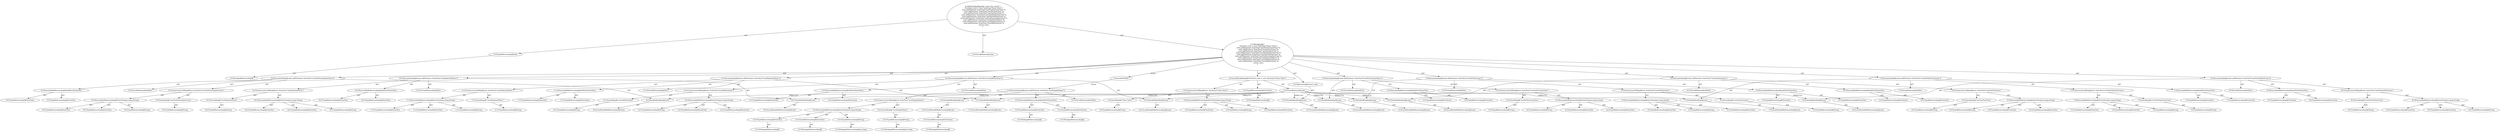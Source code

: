 digraph "suite#?" {
0 [label="2:CtTypeReferenceImpl@Test" shape=ellipse]
1 [label="2:CtPackageReferenceImpl@" shape=ellipse]
2 [label="2:CtVirtualElement@suite" shape=ellipse]
3 [label="3:CtTypeReferenceImpl@TestSuite" shape=ellipse]
4 [label="3:CtPackageReferenceImpl@" shape=ellipse]
5 [label="3:CtExecutableReferenceImpl@TestSuite(java.lang.String)" shape=ellipse]
6 [label="3:CtTypeReferenceImpl@TestSuite" shape=ellipse]
7 [label="3:CtTypeReferenceImpl@TestSuite" shape=ellipse]
8 [label="3:CtTypeReferenceImpl@String" shape=ellipse]
9 [label="3:CtLiteralImpl@\"Suite Tests\"" shape=ellipse]
10 [label="3:CtTypeReferenceImpl@String" shape=ellipse]
11 [label="3:CtConstructorCallImpl@new TestSuite(\"Suite Tests\")" shape=ellipse]
12 [label="3:CtVirtualElement@suite" shape=ellipse]
13 [label="3:CtLocalVariableImpl@TestSuite suite = new TestSuite(\"Suite Tests\")" shape=ellipse]
14 [label="4:CtExecutableReferenceImpl@addTest(SuiteTest)" shape=ellipse]
15 [label="4:CtTypeReferenceImpl@TestSuite" shape=ellipse]
16 [label="4:CtTypeReferenceImpl@SuiteTest" shape=ellipse]
17 [label="4:CtVirtualElement@addTest" shape=ellipse]
18 [label="4:CtVariableReadImpl@suite" shape=ellipse]
19 [label="4:CtLocalVariableReferenceImpl@suite" shape=ellipse]
20 [label="4:CtExecutableReferenceImpl@SuiteTest(java.lang.String)" shape=ellipse]
21 [label="4:CtTypeReferenceImpl@SuiteTest" shape=ellipse]
22 [label="4:CtTypeReferenceImpl@SuiteTest" shape=ellipse]
23 [label="4:CtTypeReferenceImpl@String" shape=ellipse]
24 [label="4:CtLiteralImpl@\"testNoTestCaseClass\"" shape=ellipse]
25 [label="4:CtTypeReferenceImpl@String" shape=ellipse]
26 [label="4:CtConstructorCallImpl@new SuiteTest(\"testNoTestCaseClass\")" shape=ellipse]
27 [label="4:CtInvocationImpl@suite.addTest(new SuiteTest(\"testNoTestCaseClass\"))" shape=ellipse]
28 [label="5:CtExecutableReferenceImpl@addTest(SuiteTest)" shape=ellipse]
29 [label="5:CtTypeReferenceImpl@TestSuite" shape=ellipse]
30 [label="5:CtTypeReferenceImpl@SuiteTest" shape=ellipse]
31 [label="5:CtVirtualElement@addTest" shape=ellipse]
32 [label="5:CtVariableReadImpl@suite" shape=ellipse]
33 [label="5:CtLocalVariableReferenceImpl@suite" shape=ellipse]
34 [label="5:CtExecutableReferenceImpl@SuiteTest(java.lang.String)" shape=ellipse]
35 [label="5:CtTypeReferenceImpl@SuiteTest" shape=ellipse]
36 [label="5:CtTypeReferenceImpl@SuiteTest" shape=ellipse]
37 [label="5:CtTypeReferenceImpl@String" shape=ellipse]
38 [label="5:CtLiteralImpl@\"testNoTestCases\"" shape=ellipse]
39 [label="5:CtTypeReferenceImpl@String" shape=ellipse]
40 [label="5:CtConstructorCallImpl@new SuiteTest(\"testNoTestCases\")" shape=ellipse]
41 [label="5:CtInvocationImpl@suite.addTest(new SuiteTest(\"testNoTestCases\"))" shape=ellipse]
42 [label="6:CtExecutableReferenceImpl@addTest(SuiteTest)" shape=ellipse]
43 [label="6:CtTypeReferenceImpl@TestSuite" shape=ellipse]
44 [label="6:CtTypeReferenceImpl@SuiteTest" shape=ellipse]
45 [label="6:CtVirtualElement@addTest" shape=ellipse]
46 [label="6:CtVariableReadImpl@suite" shape=ellipse]
47 [label="6:CtLocalVariableReferenceImpl@suite" shape=ellipse]
48 [label="6:CtExecutableReferenceImpl@SuiteTest(java.lang.String)" shape=ellipse]
49 [label="6:CtTypeReferenceImpl@SuiteTest" shape=ellipse]
50 [label="6:CtTypeReferenceImpl@SuiteTest" shape=ellipse]
51 [label="6:CtTypeReferenceImpl@String" shape=ellipse]
52 [label="6:CtLiteralImpl@\"testOneTestCase\"" shape=ellipse]
53 [label="6:CtTypeReferenceImpl@String" shape=ellipse]
54 [label="6:CtConstructorCallImpl@new SuiteTest(\"testOneTestCase\")" shape=ellipse]
55 [label="6:CtInvocationImpl@suite.addTest(new SuiteTest(\"testOneTestCase\"))" shape=ellipse]
56 [label="7:CtExecutableReferenceImpl@addTest(SuiteTest)" shape=ellipse]
57 [label="7:CtTypeReferenceImpl@TestSuite" shape=ellipse]
58 [label="7:CtTypeReferenceImpl@SuiteTest" shape=ellipse]
59 [label="7:CtVirtualElement@addTest" shape=ellipse]
60 [label="7:CtVariableReadImpl@suite" shape=ellipse]
61 [label="7:CtLocalVariableReferenceImpl@suite" shape=ellipse]
62 [label="7:CtExecutableReferenceImpl@SuiteTest(java.lang.String)" shape=ellipse]
63 [label="7:CtTypeReferenceImpl@SuiteTest" shape=ellipse]
64 [label="7:CtTypeReferenceImpl@SuiteTest" shape=ellipse]
65 [label="7:CtTypeReferenceImpl@String" shape=ellipse]
66 [label="7:CtLiteralImpl@\"testNotPublicTestCase\"" shape=ellipse]
67 [label="7:CtTypeReferenceImpl@String" shape=ellipse]
68 [label="7:CtConstructorCallImpl@new SuiteTest(\"testNotPublicTestCase\")" shape=ellipse]
69 [label="7:CtInvocationImpl@suite.addTest(new SuiteTest(\"testNotPublicTestCase\"))" shape=ellipse]
70 [label="8:CtExecutableReferenceImpl@addTest(SuiteTest)" shape=ellipse]
71 [label="8:CtTypeReferenceImpl@TestSuite" shape=ellipse]
72 [label="8:CtTypeReferenceImpl@SuiteTest" shape=ellipse]
73 [label="8:CtVirtualElement@addTest" shape=ellipse]
74 [label="8:CtVariableReadImpl@suite" shape=ellipse]
75 [label="8:CtLocalVariableReferenceImpl@suite" shape=ellipse]
76 [label="8:CtExecutableReferenceImpl@SuiteTest(java.lang.String)" shape=ellipse]
77 [label="8:CtTypeReferenceImpl@SuiteTest" shape=ellipse]
78 [label="8:CtTypeReferenceImpl@SuiteTest" shape=ellipse]
79 [label="8:CtTypeReferenceImpl@String" shape=ellipse]
80 [label="8:CtLiteralImpl@\"testNotVoidTestCase\"" shape=ellipse]
81 [label="8:CtTypeReferenceImpl@String" shape=ellipse]
82 [label="8:CtConstructorCallImpl@new SuiteTest(\"testNotVoidTestCase\")" shape=ellipse]
83 [label="8:CtInvocationImpl@suite.addTest(new SuiteTest(\"testNotVoidTestCase\"))" shape=ellipse]
84 [label="9:CtExecutableReferenceImpl@addTest(SuiteTest)" shape=ellipse]
85 [label="9:CtTypeReferenceImpl@TestSuite" shape=ellipse]
86 [label="9:CtTypeReferenceImpl@SuiteTest" shape=ellipse]
87 [label="9:CtVirtualElement@addTest" shape=ellipse]
88 [label="9:CtVariableReadImpl@suite" shape=ellipse]
89 [label="9:CtLocalVariableReferenceImpl@suite" shape=ellipse]
90 [label="9:CtExecutableReferenceImpl@SuiteTest(java.lang.String)" shape=ellipse]
91 [label="9:CtTypeReferenceImpl@SuiteTest" shape=ellipse]
92 [label="9:CtTypeReferenceImpl@SuiteTest" shape=ellipse]
93 [label="9:CtTypeReferenceImpl@String" shape=ellipse]
94 [label="9:CtLiteralImpl@\"testNotExistingTestCase\"" shape=ellipse]
95 [label="9:CtTypeReferenceImpl@String" shape=ellipse]
96 [label="9:CtConstructorCallImpl@new SuiteTest(\"testNotExistingTestCase\")" shape=ellipse]
97 [label="9:CtInvocationImpl@suite.addTest(new SuiteTest(\"testNotExistingTestCase\"))" shape=ellipse]
98 [label="10:CtExecutableReferenceImpl@addTest(SuiteTest)" shape=ellipse]
99 [label="10:CtTypeReferenceImpl@TestSuite" shape=ellipse]
100 [label="10:CtTypeReferenceImpl@SuiteTest" shape=ellipse]
101 [label="10:CtVirtualElement@addTest" shape=ellipse]
102 [label="10:CtVariableReadImpl@suite" shape=ellipse]
103 [label="10:CtLocalVariableReferenceImpl@suite" shape=ellipse]
104 [label="10:CtExecutableReferenceImpl@SuiteTest(java.lang.String)" shape=ellipse]
105 [label="10:CtTypeReferenceImpl@SuiteTest" shape=ellipse]
106 [label="10:CtTypeReferenceImpl@SuiteTest" shape=ellipse]
107 [label="10:CtTypeReferenceImpl@String" shape=ellipse]
108 [label="10:CtLiteralImpl@\"testInheritedTests\"" shape=ellipse]
109 [label="10:CtTypeReferenceImpl@String" shape=ellipse]
110 [label="10:CtConstructorCallImpl@new SuiteTest(\"testInheritedTests\")" shape=ellipse]
111 [label="10:CtInvocationImpl@suite.addTest(new SuiteTest(\"testInheritedTests\"))" shape=ellipse]
112 [label="11:CtExecutableReferenceImpl@addTest(SuiteTest)" shape=ellipse]
113 [label="11:CtTypeReferenceImpl@TestSuite" shape=ellipse]
114 [label="11:CtTypeReferenceImpl@SuiteTest" shape=ellipse]
115 [label="11:CtVirtualElement@addTest" shape=ellipse]
116 [label="11:CtVariableReadImpl@suite" shape=ellipse]
117 [label="11:CtLocalVariableReferenceImpl@suite" shape=ellipse]
118 [label="11:CtExecutableReferenceImpl@SuiteTest(java.lang.String)" shape=ellipse]
119 [label="11:CtTypeReferenceImpl@SuiteTest" shape=ellipse]
120 [label="11:CtTypeReferenceImpl@SuiteTest" shape=ellipse]
121 [label="11:CtTypeReferenceImpl@String" shape=ellipse]
122 [label="11:CtLiteralImpl@\"testShadowedTests\"" shape=ellipse]
123 [label="11:CtTypeReferenceImpl@String" shape=ellipse]
124 [label="11:CtConstructorCallImpl@new SuiteTest(\"testShadowedTests\")" shape=ellipse]
125 [label="11:CtInvocationImpl@suite.addTest(new SuiteTest(\"testShadowedTests\"))" shape=ellipse]
126 [label="12:CtExecutableReferenceImpl@addTest(SuiteTest)" shape=ellipse]
127 [label="12:CtTypeReferenceImpl@TestSuite" shape=ellipse]
128 [label="12:CtTypeReferenceImpl@SuiteTest" shape=ellipse]
129 [label="12:CtVirtualElement@addTest" shape=ellipse]
130 [label="12:CtVariableReadImpl@suite" shape=ellipse]
131 [label="12:CtLocalVariableReferenceImpl@suite" shape=ellipse]
132 [label="12:CtExecutableReferenceImpl@SuiteTest(java.lang.String)" shape=ellipse]
133 [label="12:CtTypeReferenceImpl@SuiteTest" shape=ellipse]
134 [label="12:CtTypeReferenceImpl@SuiteTest" shape=ellipse]
135 [label="12:CtTypeReferenceImpl@String" shape=ellipse]
136 [label="12:CtLiteralImpl@\"testAddTestSuite\"" shape=ellipse]
137 [label="12:CtTypeReferenceImpl@String" shape=ellipse]
138 [label="12:CtConstructorCallImpl@new SuiteTest(\"testAddTestSuite\")" shape=ellipse]
139 [label="12:CtInvocationImpl@suite.addTest(new SuiteTest(\"testAddTestSuite\"))" shape=ellipse]
140 [label="13:CtVariableReadImpl@suite" shape=ellipse]
141 [label="13:CtLocalVariableReferenceImpl@suite" shape=ellipse]
142 [label="13:CtReturnImpl@return suite" shape=ellipse]
143 [label="2:CtBlockImpl@\{
    TestSuite suite = new TestSuite(\"Suite Tests\");
    suite.addTest(new SuiteTest(\"testNoTestCaseClass\"));
    suite.addTest(new SuiteTest(\"testNoTestCases\"));
    suite.addTest(new SuiteTest(\"testOneTestCase\"));
    suite.addTest(new SuiteTest(\"testNotPublicTestCase\"));
    suite.addTest(new SuiteTest(\"testNotVoidTestCase\"));
    suite.addTest(new SuiteTest(\"testNotExistingTestCase\"));
    suite.addTest(new SuiteTest(\"testInheritedTests\"));
    suite.addTest(new SuiteTest(\"testShadowedTests\"));
    suite.addTest(new SuiteTest(\"testAddTestSuite\"));
    return suite;
\}" shape=ellipse]
144 [label="2:CtMethodImpl@public static Test suite() \{
    TestSuite suite = new TestSuite(\"Suite Tests\");
    suite.addTest(new SuiteTest(\"testNoTestCaseClass\"));
    suite.addTest(new SuiteTest(\"testNoTestCases\"));
    suite.addTest(new SuiteTest(\"testOneTestCase\"));
    suite.addTest(new SuiteTest(\"testNotPublicTestCase\"));
    suite.addTest(new SuiteTest(\"testNotVoidTestCase\"));
    suite.addTest(new SuiteTest(\"testNotExistingTestCase\"));
    suite.addTest(new SuiteTest(\"testInheritedTests\"));
    suite.addTest(new SuiteTest(\"testShadowedTests\"));
    suite.addTest(new SuiteTest(\"testAddTestSuite\"));
    return suite;
\}" shape=ellipse]
145 [label="13:Insert@INSERT" shape=ellipse]
146 [label="13:CtPackageReferenceImpl@" shape=ellipse]
147 [label="13:CtTypeReferenceImpl@TestSuite" shape=ellipse]
148 [label="13:CtLocalVariableReferenceImpl@suite" shape=ellipse]
149 [label="13:CtVariableReadImpl@suite" shape=ellipse]
150 [label="13:CtPackageReferenceImpl@" shape=ellipse]
151 [label="13:CtTypeReferenceImpl@TestSuite" shape=ellipse]
152 [label="13:CtPackageReferenceImpl@" shape=ellipse]
153 [label="13:CtTypeReferenceImpl@SuiteTest" shape=ellipse]
154 [label="13:CtExecutableReferenceImpl@addTest(SuiteTest)" shape=ellipse]
155 [label="13:CtPackageReferenceImpl@" shape=ellipse]
156 [label="13:CtTypeReferenceImpl@SuiteTest" shape=ellipse]
157 [label="13:CtPackageReferenceImpl@" shape=ellipse]
158 [label="13:CtTypeReferenceImpl@SuiteTest" shape=ellipse]
159 [label="13:CtPackageReferenceImpl@java.lang" shape=ellipse]
160 [label="13:CtTypeReferenceImpl@String" shape=ellipse]
161 [label="13:CtExecutableReferenceImpl@SuiteTest(java.lang.String)" shape=ellipse]
162 [label="13:CtPackageReferenceImpl@java.lang" shape=ellipse]
163 [label="13:CtTypeReferenceImpl@String" shape=ellipse]
164 [label="13:CtLiteralImpl@\"testDisplayName\"" shape=ellipse]
165 [label="13:CtConstructorCallImpl@new SuiteTest(\"testDisplayName\")" shape=ellipse]
166 [label="13:CtInvocationImpl@suite.addTest(new SuiteTest(\"testDisplayName\"))" shape=ellipse]
167 [label="13:CtVirtualElement@addTest" shape=ellipse]
0 -> 1 [label="AST"];
3 -> 4 [label="AST"];
5 -> 6 [label="AST"];
5 -> 7 [label="AST"];
5 -> 8 [label="AST"];
9 -> 10 [label="AST"];
11 -> 5 [label="AST"];
11 -> 9 [label="AST"];
12 -> 18 [label="Define-Use"];
12 -> 32 [label="Define-Use"];
12 -> 46 [label="Define-Use"];
12 -> 60 [label="Define-Use"];
12 -> 74 [label="Define-Use"];
12 -> 88 [label="Define-Use"];
12 -> 102 [label="Define-Use"];
12 -> 116 [label="Define-Use"];
12 -> 130 [label="Define-Use"];
12 -> 140 [label="Define-Use"];
13 -> 12 [label="AST"];
13 -> 3 [label="AST"];
13 -> 11 [label="AST"];
14 -> 15 [label="AST"];
14 -> 16 [label="AST"];
18 -> 19 [label="AST"];
20 -> 21 [label="AST"];
20 -> 22 [label="AST"];
20 -> 23 [label="AST"];
24 -> 25 [label="AST"];
26 -> 20 [label="AST"];
26 -> 24 [label="AST"];
27 -> 17 [label="AST"];
27 -> 18 [label="AST"];
27 -> 14 [label="AST"];
27 -> 26 [label="AST"];
28 -> 29 [label="AST"];
28 -> 30 [label="AST"];
32 -> 33 [label="AST"];
34 -> 35 [label="AST"];
34 -> 36 [label="AST"];
34 -> 37 [label="AST"];
38 -> 39 [label="AST"];
40 -> 34 [label="AST"];
40 -> 38 [label="AST"];
41 -> 31 [label="AST"];
41 -> 32 [label="AST"];
41 -> 28 [label="AST"];
41 -> 40 [label="AST"];
42 -> 43 [label="AST"];
42 -> 44 [label="AST"];
46 -> 47 [label="AST"];
48 -> 49 [label="AST"];
48 -> 50 [label="AST"];
48 -> 51 [label="AST"];
52 -> 53 [label="AST"];
54 -> 48 [label="AST"];
54 -> 52 [label="AST"];
55 -> 45 [label="AST"];
55 -> 46 [label="AST"];
55 -> 42 [label="AST"];
55 -> 54 [label="AST"];
56 -> 57 [label="AST"];
56 -> 58 [label="AST"];
60 -> 61 [label="AST"];
62 -> 63 [label="AST"];
62 -> 64 [label="AST"];
62 -> 65 [label="AST"];
66 -> 67 [label="AST"];
68 -> 62 [label="AST"];
68 -> 66 [label="AST"];
69 -> 59 [label="AST"];
69 -> 60 [label="AST"];
69 -> 56 [label="AST"];
69 -> 68 [label="AST"];
70 -> 71 [label="AST"];
70 -> 72 [label="AST"];
74 -> 75 [label="AST"];
76 -> 77 [label="AST"];
76 -> 78 [label="AST"];
76 -> 79 [label="AST"];
80 -> 81 [label="AST"];
82 -> 76 [label="AST"];
82 -> 80 [label="AST"];
83 -> 73 [label="AST"];
83 -> 74 [label="AST"];
83 -> 70 [label="AST"];
83 -> 82 [label="AST"];
84 -> 85 [label="AST"];
84 -> 86 [label="AST"];
88 -> 89 [label="AST"];
90 -> 91 [label="AST"];
90 -> 92 [label="AST"];
90 -> 93 [label="AST"];
94 -> 95 [label="AST"];
96 -> 90 [label="AST"];
96 -> 94 [label="AST"];
97 -> 87 [label="AST"];
97 -> 88 [label="AST"];
97 -> 84 [label="AST"];
97 -> 96 [label="AST"];
98 -> 99 [label="AST"];
98 -> 100 [label="AST"];
102 -> 103 [label="AST"];
104 -> 105 [label="AST"];
104 -> 106 [label="AST"];
104 -> 107 [label="AST"];
108 -> 109 [label="AST"];
110 -> 104 [label="AST"];
110 -> 108 [label="AST"];
111 -> 101 [label="AST"];
111 -> 102 [label="AST"];
111 -> 98 [label="AST"];
111 -> 110 [label="AST"];
112 -> 113 [label="AST"];
112 -> 114 [label="AST"];
116 -> 117 [label="AST"];
118 -> 119 [label="AST"];
118 -> 120 [label="AST"];
118 -> 121 [label="AST"];
122 -> 123 [label="AST"];
124 -> 118 [label="AST"];
124 -> 122 [label="AST"];
125 -> 115 [label="AST"];
125 -> 116 [label="AST"];
125 -> 112 [label="AST"];
125 -> 124 [label="AST"];
126 -> 127 [label="AST"];
126 -> 128 [label="AST"];
130 -> 131 [label="AST"];
132 -> 133 [label="AST"];
132 -> 134 [label="AST"];
132 -> 135 [label="AST"];
136 -> 137 [label="AST"];
138 -> 132 [label="AST"];
138 -> 136 [label="AST"];
139 -> 129 [label="AST"];
139 -> 130 [label="AST"];
139 -> 126 [label="AST"];
139 -> 138 [label="AST"];
140 -> 141 [label="AST"];
142 -> 140 [label="AST"];
143 -> 13 [label="AST"];
143 -> 27 [label="AST"];
143 -> 41 [label="AST"];
143 -> 55 [label="AST"];
143 -> 69 [label="AST"];
143 -> 83 [label="AST"];
143 -> 97 [label="AST"];
143 -> 111 [label="AST"];
143 -> 125 [label="AST"];
143 -> 139 [label="AST"];
143 -> 142 [label="AST"];
143 -> 145 [label="Action"];
144 -> 2 [label="AST"];
144 -> 0 [label="AST"];
144 -> 143 [label="AST"];
145 -> 166 [label="Action"];
147 -> 146 [label="AST"];
148 -> 147 [label="AST"];
149 -> 148 [label="AST"];
151 -> 150 [label="AST"];
153 -> 152 [label="AST"];
154 -> 151 [label="AST"];
154 -> 153 [label="AST"];
156 -> 155 [label="AST"];
158 -> 157 [label="AST"];
160 -> 159 [label="AST"];
161 -> 156 [label="AST"];
161 -> 158 [label="AST"];
161 -> 160 [label="AST"];
163 -> 162 [label="AST"];
164 -> 163 [label="AST"];
165 -> 161 [label="AST"];
165 -> 164 [label="AST"];
166 -> 167 [label="AST"];
166 -> 149 [label="AST"];
166 -> 154 [label="AST"];
166 -> 165 [label="AST"];
}